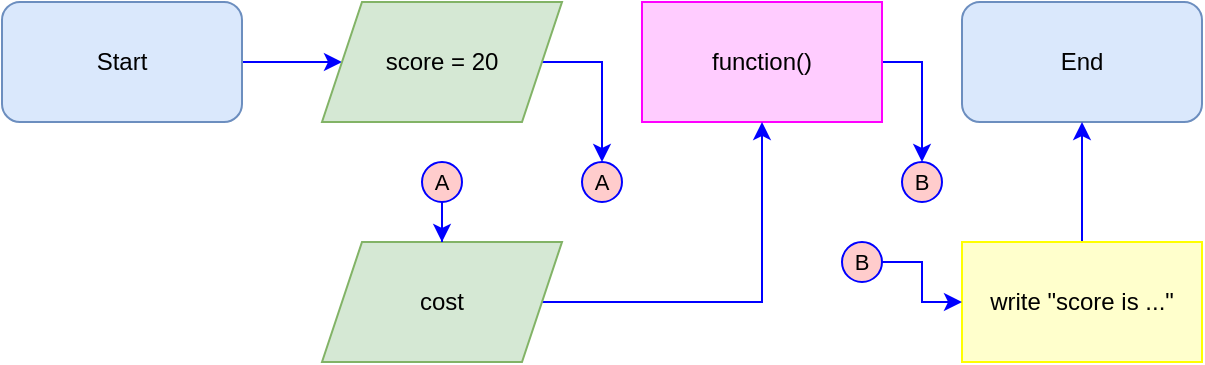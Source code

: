 <mxfile version="20.7.2" type="device"><diagram id="GU_egi--gNR71cNjjw7K" name="หน้า-1"><mxGraphModel dx="894" dy="933" grid="1" gridSize="10" guides="1" tooltips="1" connect="1" arrows="1" fold="1" page="1" pageScale="1" pageWidth="827" pageHeight="1169" math="0" shadow="0"><root><mxCell id="0"/><mxCell id="1" parent="0"/><mxCell id="JDEgwbS9gVhzQcdF4mBM-7" style="edgeStyle=orthogonalEdgeStyle;shape=connector;rounded=0;orthogonalLoop=1;jettySize=auto;html=1;labelBackgroundColor=default;strokeColor=#0000FF;fontFamily=Helvetica;fontSize=10;fontColor=#0000FF;endArrow=classic;" parent="1" source="3kbfPJICYh6IDhDmhpvJ-2" target="3kbfPJICYh6IDhDmhpvJ-4" edge="1"><mxGeometry relative="1" as="geometry"/></mxCell><mxCell id="3kbfPJICYh6IDhDmhpvJ-2" value="Start" style="rounded=1;whiteSpace=wrap;html=1;fillColor=#dae8fc;strokeColor=#6c8ebf;" parent="1" vertex="1"><mxGeometry x="40" y="40" width="120" height="60" as="geometry"/></mxCell><mxCell id="gP04xza_jXU7afYc6j9Z-39" style="edgeStyle=orthogonalEdgeStyle;shape=connector;rounded=0;orthogonalLoop=1;jettySize=auto;html=1;labelBackgroundColor=default;strokeColor=#0000FF;fontFamily=Helvetica;fontSize=10;fontColor=#0000FF;endArrow=classic;" edge="1" parent="1" source="3kbfPJICYh6IDhDmhpvJ-4" target="gP04xza_jXU7afYc6j9Z-38"><mxGeometry relative="1" as="geometry"/></mxCell><mxCell id="3kbfPJICYh6IDhDmhpvJ-4" value="score = 20" style="shape=parallelogram;perimeter=parallelogramPerimeter;whiteSpace=wrap;html=1;fixedSize=1;fillColor=#d5e8d4;strokeColor=#82b366;" parent="1" vertex="1"><mxGeometry x="200" y="40" width="120" height="60" as="geometry"/></mxCell><mxCell id="JDEgwbS9gVhzQcdF4mBM-21" value="End" style="rounded=1;whiteSpace=wrap;html=1;fillColor=#dae8fc;strokeColor=#6c8ebf;" parent="1" vertex="1"><mxGeometry x="520" y="40" width="120" height="60" as="geometry"/></mxCell><mxCell id="gP04xza_jXU7afYc6j9Z-42" style="edgeStyle=orthogonalEdgeStyle;shape=connector;rounded=0;orthogonalLoop=1;jettySize=auto;html=1;labelBackgroundColor=default;strokeColor=#0000FF;fontFamily=Helvetica;fontSize=10;fontColor=#0000FF;endArrow=classic;" edge="1" parent="1" source="r-CxnwtgwWSiGHG1ReEw-2" target="gP04xza_jXU7afYc6j9Z-41"><mxGeometry relative="1" as="geometry"/></mxCell><mxCell id="r-CxnwtgwWSiGHG1ReEw-2" value="function()" style="rounded=0;whiteSpace=wrap;html=1;fillColor=#FFCCFF;strokeColor=#FF00FF;" parent="1" vertex="1"><mxGeometry x="360" y="40" width="120" height="60" as="geometry"/></mxCell><mxCell id="gP04xza_jXU7afYc6j9Z-43" style="edgeStyle=orthogonalEdgeStyle;shape=connector;rounded=0;orthogonalLoop=1;jettySize=auto;html=1;labelBackgroundColor=default;strokeColor=#0000FF;fontFamily=Helvetica;fontSize=10;fontColor=#0000FF;endArrow=classic;" edge="1" parent="1" source="FoLbMxyrFCu7v6io17kJ-13" target="JDEgwbS9gVhzQcdF4mBM-21"><mxGeometry relative="1" as="geometry"/></mxCell><mxCell id="FoLbMxyrFCu7v6io17kJ-13" value="write &quot;score is ...&quot;" style="rounded=0;whiteSpace=wrap;html=1;fillColor=#FFFFCC;strokeColor=#FFFF00;" parent="1" vertex="1"><mxGeometry x="520" y="160" width="120" height="60" as="geometry"/></mxCell><mxCell id="gP04xza_jXU7afYc6j9Z-40" style="edgeStyle=orthogonalEdgeStyle;shape=connector;rounded=0;orthogonalLoop=1;jettySize=auto;html=1;labelBackgroundColor=default;strokeColor=#0000FF;fontFamily=Helvetica;fontSize=10;fontColor=#0000FF;endArrow=classic;" edge="1" parent="1" source="gP04xza_jXU7afYc6j9Z-3" target="r-CxnwtgwWSiGHG1ReEw-2"><mxGeometry relative="1" as="geometry"/></mxCell><mxCell id="gP04xza_jXU7afYc6j9Z-3" value="cost" style="shape=parallelogram;perimeter=parallelogramPerimeter;whiteSpace=wrap;html=1;fixedSize=1;fillColor=#d5e8d4;strokeColor=#82b366;" vertex="1" parent="1"><mxGeometry x="200" y="160" width="120" height="60" as="geometry"/></mxCell><mxCell id="gP04xza_jXU7afYc6j9Z-35" style="edgeStyle=orthogonalEdgeStyle;shape=connector;rounded=0;orthogonalLoop=1;jettySize=auto;html=1;labelBackgroundColor=default;strokeColor=#0000FF;fontFamily=Helvetica;fontSize=10;fontColor=#0000FF;endArrow=classic;" edge="1" parent="1" source="gP04xza_jXU7afYc6j9Z-11" target="gP04xza_jXU7afYc6j9Z-3"><mxGeometry relative="1" as="geometry"/></mxCell><mxCell id="gP04xza_jXU7afYc6j9Z-11" value="A" style="ellipse;whiteSpace=wrap;html=1;aspect=fixed;fillColor=#FFCCCC;strokeColor=#0000FF;labelBackgroundColor=none;endArrow=classic;fontSize=11;rounded=0;" vertex="1" parent="1"><mxGeometry x="250" y="120" width="20" height="20" as="geometry"/></mxCell><mxCell id="gP04xza_jXU7afYc6j9Z-37" style="edgeStyle=orthogonalEdgeStyle;shape=connector;rounded=0;orthogonalLoop=1;jettySize=auto;html=1;labelBackgroundColor=default;strokeColor=#0000FF;fontFamily=Helvetica;fontSize=10;fontColor=#0000FF;endArrow=classic;" edge="1" parent="1" source="gP04xza_jXU7afYc6j9Z-36" target="FoLbMxyrFCu7v6io17kJ-13"><mxGeometry relative="1" as="geometry"><mxPoint x="450" y="220" as="sourcePoint"/></mxGeometry></mxCell><mxCell id="gP04xza_jXU7afYc6j9Z-36" value="B" style="ellipse;whiteSpace=wrap;html=1;aspect=fixed;fillColor=#FFCCCC;strokeColor=#0000FF;labelBackgroundColor=none;endArrow=classic;fontSize=11;rounded=0;" vertex="1" parent="1"><mxGeometry x="460" y="160" width="20" height="20" as="geometry"/></mxCell><mxCell id="gP04xza_jXU7afYc6j9Z-38" value="A" style="ellipse;whiteSpace=wrap;html=1;aspect=fixed;fillColor=#FFCCCC;strokeColor=#0000FF;labelBackgroundColor=none;endArrow=classic;fontSize=11;rounded=0;" vertex="1" parent="1"><mxGeometry x="330" y="120" width="20" height="20" as="geometry"/></mxCell><mxCell id="gP04xza_jXU7afYc6j9Z-41" value="B" style="ellipse;whiteSpace=wrap;html=1;aspect=fixed;fillColor=#FFCCCC;strokeColor=#0000FF;labelBackgroundColor=none;endArrow=classic;fontSize=11;rounded=0;" vertex="1" parent="1"><mxGeometry x="490" y="120" width="20" height="20" as="geometry"/></mxCell></root></mxGraphModel></diagram></mxfile>